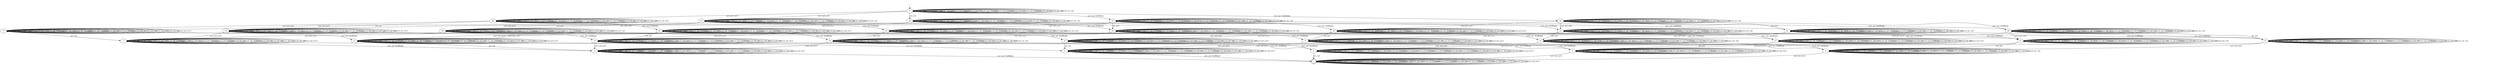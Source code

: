 digraph T2 {
0 [label="0"];
1 [label="1", shape=doublecircle];
2 [label="2"];
3 [label="3"];
4 [label="4"];
5 [label="5"];
6 [label="6"];
7 [label="7"];
8 [label="8"];
9 [label="9"];
10 [label="10"];
11 [label="11"];
12 [label="12"];
13 [label="13"];
14 [label="14"];
15 [label="15"];
16 [label="16"];
17 [label="17"];
18 [label="18"];
19 [label="19"];
20 [label="20"];
21 [label="21"];
22 [label="22"];
23 [label="23"];
24 [label="24"];
25 [label="25"];
26 [label="26"];
27 [label="27"];
28 [label="28"];
29 [label="29"];
30 [label="30"];
31 [label="31"];
0 -> 0  [label="usr2_ai1_re1"];
0 -> 0  [label="usr2_ai1_re3"];
0 -> 0  [label="ai1_ce1"];
0 -> 29  [label="usr1_ai1_VoidReply"];
0 -> 31  [label="usr1_ai2_VoidReply"];
0 -> 0  [label="usr1_ai3_re22"];
0 -> 0  [label="usr2_ai4_VoidReply"];
0 -> 30  [label="ai1_ce3"];
0 -> 0  [label="usr1_ai3_re11"];
0 -> 0  [label="usr2_ai1_VoidReply"];
0 -> 0  [label="usr2_ai3_VoidReply"];
0 -> 0  [label="usr2_ai1_re2"];
0 -> 0  [label="usr2_ai2_VoidReply"];
0 -> 0  [label="usr2_ai3_re1"];
0 -> 0  [label="usr2_ai1_re6"];
0 -> 27  [label="usr1_ai3_re31"];
0 -> 0  [label="usr2_ai1_re4"];
0 -> 26  [label="usr2_ai3_re13"];
1 -> 1  [label="usr2_ai1_re1"];
1 -> 1  [label="usr2_ai1_re3"];
1 -> 1  [label="ai1_ce1"];
1 -> 1  [label="usr1_ai1_VoidReply"];
1 -> 1  [label="usr1_ai2_VoidReply"];
1 -> 1  [label="usr1_ai3_re22"];
1 -> 1  [label="usr2_ai4_VoidReply"];
1 -> 1  [label="ai1_ce3"];
1 -> 1  [label="usr1_ai3_re11"];
1 -> 1  [label="usr2_ai1_VoidReply"];
1 -> 1  [label="usr2_ai3_VoidReply"];
1 -> 1  [label="usr2_ai1_re2"];
1 -> 1  [label="usr2_ai2_VoidReply"];
1 -> 1  [label="usr2_ai3_re1"];
1 -> 1  [label="usr2_ai1_re6"];
1 -> 1  [label="usr1_ai3_re31"];
1 -> 1  [label="usr2_ai1_re4"];
1 -> 1  [label="usr2_ai3_re13"];
2 -> 2  [label="usr2_ai1_re1"];
2 -> 2  [label="usr2_ai1_re3"];
2 -> 2  [label="ai1_ce1"];
2 -> 1  [label="usr1_ai1_VoidReply"];
2 -> 2  [label="usr1_ai2_VoidReply"];
2 -> 2  [label="usr1_ai3_re22"];
2 -> 2  [label="usr2_ai4_VoidReply"];
2 -> 2  [label="ai1_ce3"];
2 -> 2  [label="usr1_ai3_re11"];
2 -> 2  [label="usr2_ai1_VoidReply"];
2 -> 2  [label="usr2_ai3_VoidReply"];
2 -> 2  [label="usr2_ai1_re2"];
2 -> 2  [label="usr2_ai2_VoidReply"];
2 -> 2  [label="usr2_ai3_re1"];
2 -> 2  [label="usr2_ai1_re6"];
2 -> 2  [label="usr1_ai3_re31"];
2 -> 2  [label="usr2_ai1_re4"];
2 -> 2  [label="usr2_ai3_re13"];
3 -> 3  [label="usr2_ai1_re1"];
3 -> 3  [label="usr2_ai1_re3"];
3 -> 3  [label="ai1_ce1"];
3 -> 3  [label="usr1_ai1_VoidReply"];
3 -> 1  [label="usr1_ai2_VoidReply"];
3 -> 3  [label="usr1_ai3_re22"];
3 -> 3  [label="usr2_ai4_VoidReply"];
3 -> 3  [label="ai1_ce3"];
3 -> 3  [label="usr1_ai3_re11"];
3 -> 3  [label="usr2_ai1_VoidReply"];
3 -> 3  [label="usr2_ai3_VoidReply"];
3 -> 3  [label="usr2_ai1_re2"];
3 -> 3  [label="usr2_ai2_VoidReply"];
3 -> 3  [label="usr2_ai3_re1"];
3 -> 3  [label="usr2_ai1_re6"];
3 -> 3  [label="usr1_ai3_re31"];
3 -> 3  [label="usr2_ai1_re4"];
3 -> 3  [label="usr2_ai3_re13"];
4 -> 4  [label="usr2_ai1_re1"];
4 -> 4  [label="usr2_ai1_re3"];
4 -> 4  [label="ai1_ce1"];
4 -> 4  [label="usr1_ai1_VoidReply"];
4 -> 4  [label="usr1_ai2_VoidReply"];
4 -> 4  [label="usr1_ai3_re22"];
4 -> 4  [label="usr2_ai4_VoidReply"];
4 -> 1  [label="ai1_ce3"];
4 -> 4  [label="usr1_ai3_re11"];
4 -> 4  [label="usr2_ai1_VoidReply"];
4 -> 4  [label="usr2_ai3_VoidReply"];
4 -> 4  [label="usr2_ai1_re2"];
4 -> 4  [label="usr2_ai2_VoidReply"];
4 -> 4  [label="usr2_ai3_re1"];
4 -> 4  [label="usr2_ai1_re6"];
4 -> 4  [label="usr1_ai3_re31"];
4 -> 4  [label="usr2_ai1_re4"];
4 -> 4  [label="usr2_ai3_re13"];
5 -> 5  [label="usr2_ai1_re1"];
5 -> 5  [label="usr2_ai1_re3"];
5 -> 5  [label="ai1_ce1"];
5 -> 5  [label="usr1_ai1_VoidReply"];
5 -> 5  [label="usr1_ai2_VoidReply"];
5 -> 5  [label="usr1_ai3_re22"];
5 -> 5  [label="usr2_ai4_VoidReply"];
5 -> 5  [label="ai1_ce3"];
5 -> 5  [label="usr1_ai3_re11"];
5 -> 5  [label="usr2_ai1_VoidReply"];
5 -> 5  [label="usr2_ai3_VoidReply"];
5 -> 5  [label="usr2_ai1_re2"];
5 -> 5  [label="usr2_ai2_VoidReply"];
5 -> 5  [label="usr2_ai3_re1"];
5 -> 5  [label="usr2_ai1_re6"];
5 -> 1  [label="usr1_ai3_re31"];
5 -> 5  [label="usr2_ai1_re4"];
5 -> 5  [label="usr2_ai3_re13"];
6 -> 6  [label="usr2_ai1_re1"];
6 -> 6  [label="usr2_ai1_re3"];
6 -> 6  [label="ai1_ce1"];
6 -> 6  [label="usr1_ai1_VoidReply"];
6 -> 6  [label="usr1_ai2_VoidReply"];
6 -> 6  [label="usr1_ai3_re22"];
6 -> 6  [label="usr2_ai4_VoidReply"];
6 -> 6  [label="ai1_ce3"];
6 -> 6  [label="usr1_ai3_re11"];
6 -> 6  [label="usr2_ai1_VoidReply"];
6 -> 6  [label="usr2_ai3_VoidReply"];
6 -> 6  [label="usr2_ai1_re2"];
6 -> 6  [label="usr2_ai2_VoidReply"];
6 -> 6  [label="usr2_ai3_re1"];
6 -> 6  [label="usr2_ai1_re6"];
6 -> 6  [label="usr1_ai3_re31"];
6 -> 6  [label="usr2_ai1_re4"];
6 -> 1  [label="usr2_ai3_re13"];
7 -> 7  [label="usr2_ai1_re1"];
7 -> 7  [label="usr2_ai1_re3"];
7 -> 7  [label="ai1_ce1"];
7 -> 3  [label="usr1_ai1_VoidReply"];
7 -> 2  [label="usr1_ai2_VoidReply"];
7 -> 7  [label="usr1_ai3_re22"];
7 -> 7  [label="usr2_ai4_VoidReply"];
7 -> 7  [label="ai1_ce3"];
7 -> 7  [label="usr1_ai3_re11"];
7 -> 7  [label="usr2_ai1_VoidReply"];
7 -> 7  [label="usr2_ai3_VoidReply"];
7 -> 7  [label="usr2_ai1_re2"];
7 -> 7  [label="usr2_ai2_VoidReply"];
7 -> 7  [label="usr2_ai3_re1"];
7 -> 7  [label="usr2_ai1_re6"];
7 -> 7  [label="usr1_ai3_re31"];
7 -> 7  [label="usr2_ai1_re4"];
7 -> 7  [label="usr2_ai3_re13"];
8 -> 8  [label="usr2_ai1_re1"];
8 -> 8  [label="usr2_ai1_re3"];
8 -> 8  [label="ai1_ce1"];
8 -> 8  [label="usr1_ai1_VoidReply"];
8 -> 4  [label="usr1_ai2_VoidReply"];
8 -> 8  [label="usr1_ai3_re22"];
8 -> 8  [label="usr2_ai4_VoidReply"];
8 -> 3  [label="ai1_ce3"];
8 -> 8  [label="usr1_ai3_re11"];
8 -> 8  [label="usr2_ai1_VoidReply"];
8 -> 8  [label="usr2_ai3_VoidReply"];
8 -> 8  [label="usr2_ai1_re2"];
8 -> 8  [label="usr2_ai2_VoidReply"];
8 -> 8  [label="usr2_ai3_re1"];
8 -> 8  [label="usr2_ai1_re6"];
8 -> 8  [label="usr1_ai3_re31"];
8 -> 8  [label="usr2_ai1_re4"];
8 -> 8  [label="usr2_ai3_re13"];
9 -> 9  [label="usr2_ai1_re1"];
9 -> 9  [label="usr2_ai1_re3"];
9 -> 9  [label="ai1_ce1"];
9 -> 9  [label="usr1_ai1_VoidReply"];
9 -> 5  [label="usr1_ai2_VoidReply"];
9 -> 9  [label="usr1_ai3_re22"];
9 -> 9  [label="usr2_ai4_VoidReply"];
9 -> 9  [label="ai1_ce3"];
9 -> 9  [label="usr1_ai3_re11"];
9 -> 9  [label="usr2_ai1_VoidReply"];
9 -> 9  [label="usr2_ai3_VoidReply"];
9 -> 9  [label="usr2_ai1_re2"];
9 -> 9  [label="usr2_ai2_VoidReply"];
9 -> 9  [label="usr2_ai3_re1"];
9 -> 9  [label="usr2_ai1_re6"];
9 -> 3  [label="usr1_ai3_re31"];
9 -> 9  [label="usr2_ai1_re4"];
9 -> 9  [label="usr2_ai3_re13"];
10 -> 10  [label="usr2_ai1_re1"];
10 -> 10  [label="usr2_ai1_re3"];
10 -> 10  [label="ai1_ce1"];
10 -> 10  [label="usr1_ai1_VoidReply"];
10 -> 6  [label="usr1_ai2_VoidReply"];
10 -> 10  [label="usr1_ai3_re22"];
10 -> 10  [label="usr2_ai4_VoidReply"];
10 -> 10  [label="ai1_ce3"];
10 -> 10  [label="usr1_ai3_re11"];
10 -> 10  [label="usr2_ai1_VoidReply"];
10 -> 10  [label="usr2_ai3_VoidReply"];
10 -> 10  [label="usr2_ai1_re2"];
10 -> 10  [label="usr2_ai2_VoidReply"];
10 -> 10  [label="usr2_ai3_re1"];
10 -> 10  [label="usr2_ai1_re6"];
10 -> 10  [label="usr1_ai3_re31"];
10 -> 10  [label="usr2_ai1_re4"];
10 -> 3  [label="usr2_ai3_re13"];
11 -> 11  [label="usr2_ai1_re1"];
11 -> 11  [label="usr2_ai1_re3"];
11 -> 11  [label="ai1_ce1"];
11 -> 4  [label="usr1_ai1_VoidReply"];
11 -> 11  [label="usr1_ai2_VoidReply"];
11 -> 11  [label="usr1_ai3_re22"];
11 -> 11  [label="usr2_ai4_VoidReply"];
11 -> 2  [label="ai1_ce3"];
11 -> 11  [label="usr1_ai3_re11"];
11 -> 11  [label="usr2_ai1_VoidReply"];
11 -> 11  [label="usr2_ai3_VoidReply"];
11 -> 11  [label="usr2_ai1_re2"];
11 -> 11  [label="usr2_ai2_VoidReply"];
11 -> 11  [label="usr2_ai3_re1"];
11 -> 11  [label="usr2_ai1_re6"];
11 -> 11  [label="usr1_ai3_re31"];
11 -> 11  [label="usr2_ai1_re4"];
11 -> 11  [label="usr2_ai3_re13"];
12 -> 12  [label="usr2_ai1_re1"];
12 -> 12  [label="usr2_ai1_re3"];
12 -> 12  [label="ai1_ce1"];
12 -> 12  [label="usr1_ai1_VoidReply"];
12 -> 12  [label="usr1_ai2_VoidReply"];
12 -> 12  [label="usr1_ai3_re22"];
12 -> 12  [label="usr2_ai4_VoidReply"];
12 -> 5  [label="ai1_ce3"];
12 -> 12  [label="usr1_ai3_re11"];
12 -> 12  [label="usr2_ai1_VoidReply"];
12 -> 12  [label="usr2_ai3_VoidReply"];
12 -> 12  [label="usr2_ai1_re2"];
12 -> 12  [label="usr2_ai2_VoidReply"];
12 -> 12  [label="usr2_ai3_re1"];
12 -> 12  [label="usr2_ai1_re6"];
12 -> 4  [label="usr1_ai3_re31"];
12 -> 12  [label="usr2_ai1_re4"];
12 -> 12  [label="usr2_ai3_re13"];
13 -> 13  [label="usr2_ai1_re1"];
13 -> 13  [label="usr2_ai1_re3"];
13 -> 13  [label="ai1_ce1"];
13 -> 13  [label="usr1_ai1_VoidReply"];
13 -> 13  [label="usr1_ai2_VoidReply"];
13 -> 13  [label="usr1_ai3_re22"];
13 -> 13  [label="usr2_ai4_VoidReply"];
13 -> 6  [label="ai1_ce3"];
13 -> 13  [label="usr1_ai3_re11"];
13 -> 13  [label="usr2_ai1_VoidReply"];
13 -> 13  [label="usr2_ai3_VoidReply"];
13 -> 13  [label="usr2_ai1_re2"];
13 -> 13  [label="usr2_ai2_VoidReply"];
13 -> 13  [label="usr2_ai3_re1"];
13 -> 13  [label="usr2_ai1_re6"];
13 -> 13  [label="usr1_ai3_re31"];
13 -> 13  [label="usr2_ai1_re4"];
13 -> 4  [label="usr2_ai3_re13"];
14 -> 14  [label="usr2_ai1_re1"];
14 -> 14  [label="usr2_ai1_re3"];
14 -> 14  [label="ai1_ce1"];
14 -> 5  [label="usr1_ai1_VoidReply"];
14 -> 14  [label="usr1_ai2_VoidReply"];
14 -> 14  [label="usr1_ai3_re22"];
14 -> 14  [label="usr2_ai4_VoidReply"];
14 -> 14  [label="ai1_ce3"];
14 -> 14  [label="usr1_ai3_re11"];
14 -> 14  [label="usr2_ai1_VoidReply"];
14 -> 14  [label="usr2_ai3_VoidReply"];
14 -> 14  [label="usr2_ai1_re2"];
14 -> 14  [label="usr2_ai2_VoidReply"];
14 -> 14  [label="usr2_ai3_re1"];
14 -> 14  [label="usr2_ai1_re6"];
14 -> 2  [label="usr1_ai3_re31"];
14 -> 14  [label="usr2_ai1_re4"];
14 -> 14  [label="usr2_ai3_re13"];
15 -> 15  [label="usr2_ai1_re1"];
15 -> 15  [label="usr2_ai1_re3"];
15 -> 15  [label="ai1_ce1"];
15 -> 15  [label="usr1_ai1_VoidReply"];
15 -> 15  [label="usr1_ai2_VoidReply"];
15 -> 15  [label="usr1_ai3_re22"];
15 -> 15  [label="usr2_ai4_VoidReply"];
15 -> 15  [label="ai1_ce3"];
15 -> 15  [label="usr1_ai3_re11"];
15 -> 15  [label="usr2_ai1_VoidReply"];
15 -> 15  [label="usr2_ai3_VoidReply"];
15 -> 15  [label="usr2_ai1_re2"];
15 -> 15  [label="usr2_ai2_VoidReply"];
15 -> 15  [label="usr2_ai3_re1"];
15 -> 15  [label="usr2_ai1_re6"];
15 -> 6  [label="usr1_ai3_re31"];
15 -> 15  [label="usr2_ai1_re4"];
15 -> 5  [label="usr2_ai3_re13"];
16 -> 16  [label="usr2_ai1_re1"];
16 -> 16  [label="usr2_ai1_re3"];
16 -> 16  [label="ai1_ce1"];
16 -> 6  [label="usr1_ai1_VoidReply"];
16 -> 16  [label="usr1_ai2_VoidReply"];
16 -> 16  [label="usr1_ai3_re22"];
16 -> 16  [label="usr2_ai4_VoidReply"];
16 -> 16  [label="ai1_ce3"];
16 -> 16  [label="usr1_ai3_re11"];
16 -> 16  [label="usr2_ai1_VoidReply"];
16 -> 16  [label="usr2_ai3_VoidReply"];
16 -> 16  [label="usr2_ai1_re2"];
16 -> 16  [label="usr2_ai2_VoidReply"];
16 -> 16  [label="usr2_ai3_re1"];
16 -> 16  [label="usr2_ai1_re6"];
16 -> 16  [label="usr1_ai3_re31"];
16 -> 16  [label="usr2_ai1_re4"];
16 -> 2  [label="usr2_ai3_re13"];
17 -> 17  [label="usr2_ai1_re1"];
17 -> 17  [label="usr2_ai1_re3"];
17 -> 17  [label="ai1_ce1"];
17 -> 8  [label="usr1_ai1_VoidReply"];
17 -> 11  [label="usr1_ai2_VoidReply"];
17 -> 17  [label="usr1_ai3_re22"];
17 -> 17  [label="usr2_ai4_VoidReply"];
17 -> 7  [label="ai1_ce3"];
17 -> 17  [label="usr1_ai3_re11"];
17 -> 17  [label="usr2_ai1_VoidReply"];
17 -> 17  [label="usr2_ai3_VoidReply"];
17 -> 17  [label="usr2_ai1_re2"];
17 -> 17  [label="usr2_ai2_VoidReply"];
17 -> 17  [label="usr2_ai3_re1"];
17 -> 17  [label="usr2_ai1_re6"];
17 -> 17  [label="usr1_ai3_re31"];
17 -> 17  [label="usr2_ai1_re4"];
17 -> 17  [label="usr2_ai3_re13"];
18 -> 18  [label="usr2_ai1_re1"];
18 -> 18  [label="usr2_ai1_re3"];
18 -> 18  [label="ai1_ce1"];
18 -> 9  [label="usr1_ai1_VoidReply"];
18 -> 14  [label="usr1_ai2_VoidReply"];
18 -> 18  [label="usr1_ai3_re22"];
18 -> 18  [label="usr2_ai4_VoidReply"];
18 -> 18  [label="ai1_ce3"];
18 -> 18  [label="usr1_ai3_re11"];
18 -> 18  [label="usr2_ai1_VoidReply"];
18 -> 18  [label="usr2_ai3_VoidReply"];
18 -> 18  [label="usr2_ai1_re2"];
18 -> 18  [label="usr2_ai2_VoidReply"];
18 -> 18  [label="usr2_ai3_re1"];
18 -> 18  [label="usr2_ai1_re6"];
18 -> 7  [label="usr1_ai3_re31"];
18 -> 18  [label="usr2_ai1_re4"];
18 -> 18  [label="usr2_ai3_re13"];
19 -> 19  [label="usr2_ai1_re1"];
19 -> 19  [label="usr2_ai1_re3"];
19 -> 19  [label="ai1_ce1"];
19 -> 10  [label="usr1_ai1_VoidReply"];
19 -> 16  [label="usr1_ai2_VoidReply"];
19 -> 19  [label="usr1_ai3_re22"];
19 -> 19  [label="usr2_ai4_VoidReply"];
19 -> 19  [label="ai1_ce3"];
19 -> 19  [label="usr1_ai3_re11"];
19 -> 19  [label="usr2_ai1_VoidReply"];
19 -> 19  [label="usr2_ai3_VoidReply"];
19 -> 19  [label="usr2_ai1_re2"];
19 -> 19  [label="usr2_ai2_VoidReply"];
19 -> 19  [label="usr2_ai3_re1"];
19 -> 19  [label="usr2_ai1_re6"];
19 -> 19  [label="usr1_ai3_re31"];
19 -> 19  [label="usr2_ai1_re4"];
19 -> 7  [label="usr2_ai3_re13"];
20 -> 20  [label="usr2_ai1_re1"];
20 -> 20  [label="usr2_ai1_re3"];
20 -> 20  [label="ai1_ce1"];
20 -> 20  [label="usr1_ai1_VoidReply"];
20 -> 12  [label="usr1_ai2_VoidReply"];
20 -> 20  [label="usr1_ai3_re22"];
20 -> 20  [label="usr2_ai4_VoidReply"];
20 -> 9  [label="ai1_ce3"];
20 -> 20  [label="usr1_ai3_re11"];
20 -> 20  [label="usr2_ai1_VoidReply"];
20 -> 20  [label="usr2_ai3_VoidReply"];
20 -> 20  [label="usr2_ai1_re2"];
20 -> 20  [label="usr2_ai2_VoidReply"];
20 -> 20  [label="usr2_ai3_re1"];
20 -> 20  [label="usr2_ai1_re6"];
20 -> 8  [label="usr1_ai3_re31"];
20 -> 20  [label="usr2_ai1_re4"];
20 -> 20  [label="usr2_ai3_re13"];
21 -> 21  [label="usr2_ai1_re1"];
21 -> 21  [label="usr2_ai1_re3"];
21 -> 21  [label="ai1_ce1"];
21 -> 21  [label="usr1_ai1_VoidReply"];
21 -> 13  [label="usr1_ai2_VoidReply"];
21 -> 21  [label="usr1_ai3_re22"];
21 -> 21  [label="usr2_ai4_VoidReply"];
21 -> 10  [label="ai1_ce3"];
21 -> 21  [label="usr1_ai3_re11"];
21 -> 21  [label="usr2_ai1_VoidReply"];
21 -> 21  [label="usr2_ai3_VoidReply"];
21 -> 21  [label="usr2_ai1_re2"];
21 -> 21  [label="usr2_ai2_VoidReply"];
21 -> 21  [label="usr2_ai3_re1"];
21 -> 21  [label="usr2_ai1_re6"];
21 -> 21  [label="usr1_ai3_re31"];
21 -> 21  [label="usr2_ai1_re4"];
21 -> 8  [label="usr2_ai3_re13"];
22 -> 22  [label="usr2_ai1_re1"];
22 -> 22  [label="usr2_ai1_re3"];
22 -> 22  [label="ai1_ce1"];
22 -> 22  [label="usr1_ai1_VoidReply"];
22 -> 15  [label="usr1_ai2_VoidReply"];
22 -> 22  [label="usr1_ai3_re22"];
22 -> 22  [label="usr2_ai4_VoidReply"];
22 -> 22  [label="ai1_ce3"];
22 -> 22  [label="usr1_ai3_re11"];
22 -> 22  [label="usr2_ai1_VoidReply"];
22 -> 22  [label="usr2_ai3_VoidReply"];
22 -> 22  [label="usr2_ai1_re2"];
22 -> 22  [label="usr2_ai2_VoidReply"];
22 -> 22  [label="usr2_ai3_re1"];
22 -> 22  [label="usr2_ai1_re6"];
22 -> 10  [label="usr1_ai3_re31"];
22 -> 22  [label="usr2_ai1_re4"];
22 -> 9  [label="usr2_ai3_re13"];
23 -> 23  [label="usr2_ai1_re1"];
23 -> 23  [label="usr2_ai1_re3"];
23 -> 23  [label="ai1_ce1"];
23 -> 12  [label="usr1_ai1_VoidReply"];
23 -> 23  [label="usr1_ai2_VoidReply"];
23 -> 23  [label="usr1_ai3_re22"];
23 -> 23  [label="usr2_ai4_VoidReply"];
23 -> 14  [label="ai1_ce3"];
23 -> 23  [label="usr1_ai3_re11"];
23 -> 23  [label="usr2_ai1_VoidReply"];
23 -> 23  [label="usr2_ai3_VoidReply"];
23 -> 23  [label="usr2_ai1_re2"];
23 -> 23  [label="usr2_ai2_VoidReply"];
23 -> 23  [label="usr2_ai3_re1"];
23 -> 23  [label="usr2_ai1_re6"];
23 -> 11  [label="usr1_ai3_re31"];
23 -> 23  [label="usr2_ai1_re4"];
23 -> 23  [label="usr2_ai3_re13"];
24 -> 24  [label="usr2_ai1_re1"];
24 -> 24  [label="usr2_ai1_re3"];
24 -> 24  [label="ai1_ce1"];
24 -> 13  [label="usr1_ai1_VoidReply"];
24 -> 24  [label="usr1_ai2_VoidReply"];
24 -> 24  [label="usr1_ai3_re22"];
24 -> 24  [label="usr2_ai4_VoidReply"];
24 -> 16  [label="ai1_ce3"];
24 -> 24  [label="usr1_ai3_re11"];
24 -> 24  [label="usr2_ai1_VoidReply"];
24 -> 24  [label="usr2_ai3_VoidReply"];
24 -> 24  [label="usr2_ai1_re2"];
24 -> 24  [label="usr2_ai2_VoidReply"];
24 -> 24  [label="usr2_ai3_re1"];
24 -> 24  [label="usr2_ai1_re6"];
24 -> 24  [label="usr1_ai3_re31"];
24 -> 24  [label="usr2_ai1_re4"];
24 -> 11  [label="usr2_ai3_re13"];
25 -> 25  [label="usr2_ai1_re1"];
25 -> 25  [label="usr2_ai1_re3"];
25 -> 25  [label="ai1_ce1"];
25 -> 15  [label="usr1_ai1_VoidReply"];
25 -> 25  [label="usr1_ai2_VoidReply"];
25 -> 25  [label="usr1_ai3_re22"];
25 -> 25  [label="usr2_ai4_VoidReply"];
25 -> 25  [label="ai1_ce3"];
25 -> 25  [label="usr1_ai3_re11"];
25 -> 25  [label="usr2_ai1_VoidReply"];
25 -> 25  [label="usr2_ai3_VoidReply"];
25 -> 25  [label="usr2_ai1_re2"];
25 -> 25  [label="usr2_ai2_VoidReply"];
25 -> 25  [label="usr2_ai3_re1"];
25 -> 25  [label="usr2_ai1_re6"];
25 -> 16  [label="usr1_ai3_re31"];
25 -> 25  [label="usr2_ai1_re4"];
25 -> 14  [label="usr2_ai3_re13"];
26 -> 26  [label="usr2_ai1_re1"];
26 -> 26  [label="usr2_ai1_re3"];
26 -> 26  [label="ai1_ce1"];
26 -> 20  [label="usr1_ai1_VoidReply"];
26 -> 23  [label="usr1_ai2_VoidReply"];
26 -> 26  [label="usr1_ai3_re22"];
26 -> 26  [label="usr2_ai4_VoidReply"];
26 -> 18  [label="ai1_ce3"];
26 -> 26  [label="usr1_ai3_re11"];
26 -> 26  [label="usr2_ai1_VoidReply"];
26 -> 26  [label="usr2_ai3_VoidReply"];
26 -> 26  [label="usr2_ai1_re2"];
26 -> 26  [label="usr2_ai2_VoidReply"];
26 -> 26  [label="usr2_ai3_re1"];
26 -> 26  [label="usr2_ai1_re6"];
26 -> 17  [label="usr1_ai3_re31"];
26 -> 26  [label="usr2_ai1_re4"];
26 -> 26  [label="usr2_ai3_re13"];
27 -> 27  [label="usr2_ai1_re1"];
27 -> 27  [label="usr2_ai1_re3"];
27 -> 27  [label="ai1_ce1"];
27 -> 21  [label="usr1_ai1_VoidReply"];
27 -> 24  [label="usr1_ai2_VoidReply"];
27 -> 27  [label="usr1_ai3_re22"];
27 -> 27  [label="usr2_ai4_VoidReply"];
27 -> 19  [label="ai1_ce3"];
27 -> 27  [label="usr1_ai3_re11"];
27 -> 27  [label="usr2_ai1_VoidReply"];
27 -> 27  [label="usr2_ai3_VoidReply"];
27 -> 27  [label="usr2_ai1_re2"];
27 -> 27  [label="usr2_ai2_VoidReply"];
27 -> 27  [label="usr2_ai3_re1"];
27 -> 27  [label="usr2_ai1_re6"];
27 -> 27  [label="usr1_ai3_re31"];
27 -> 27  [label="usr2_ai1_re4"];
27 -> 17  [label="usr2_ai3_re13"];
28 -> 28  [label="usr2_ai1_re1"];
28 -> 28  [label="usr2_ai1_re3"];
28 -> 28  [label="ai1_ce1"];
28 -> 28  [label="usr1_ai1_VoidReply"];
28 -> 28  [label="usr1_ai2_VoidReply"];
28 -> 28  [label="usr1_ai3_re22"];
28 -> 28  [label="usr2_ai4_VoidReply"];
28 -> 15  [label="ai1_ce3"];
28 -> 28  [label="usr1_ai3_re11"];
28 -> 28  [label="usr2_ai1_VoidReply"];
28 -> 28  [label="usr2_ai3_VoidReply"];
28 -> 28  [label="usr2_ai1_re2"];
28 -> 28  [label="usr2_ai2_VoidReply"];
28 -> 28  [label="usr2_ai3_re1"];
28 -> 28  [label="usr2_ai1_re6"];
28 -> 13  [label="usr1_ai3_re31"];
28 -> 28  [label="usr2_ai1_re4"];
28 -> 12  [label="usr2_ai3_re13"];
29 -> 29  [label="usr2_ai1_re1"];
29 -> 29  [label="usr2_ai1_re3"];
29 -> 29  [label="ai1_ce1"];
29 -> 29  [label="usr1_ai1_VoidReply"];
29 -> 28  [label="usr1_ai2_VoidReply"];
29 -> 29  [label="usr1_ai3_re22"];
29 -> 29  [label="usr2_ai4_VoidReply"];
29 -> 22  [label="ai1_ce3"];
29 -> 29  [label="usr1_ai3_re11"];
29 -> 29  [label="usr2_ai1_VoidReply"];
29 -> 29  [label="usr2_ai3_VoidReply"];
29 -> 29  [label="usr2_ai1_re2"];
29 -> 29  [label="usr2_ai2_VoidReply"];
29 -> 29  [label="usr2_ai3_re1"];
29 -> 29  [label="usr2_ai1_re6"];
29 -> 21  [label="usr1_ai3_re31"];
29 -> 29  [label="usr2_ai1_re4"];
29 -> 20  [label="usr2_ai3_re13"];
30 -> 30  [label="usr2_ai1_re1"];
30 -> 30  [label="usr2_ai1_re3"];
30 -> 30  [label="ai1_ce1"];
30 -> 22  [label="usr1_ai1_VoidReply"];
30 -> 25  [label="usr1_ai2_VoidReply"];
30 -> 30  [label="usr1_ai3_re22"];
30 -> 30  [label="usr2_ai4_VoidReply"];
30 -> 30  [label="ai1_ce3"];
30 -> 30  [label="usr1_ai3_re11"];
30 -> 30  [label="usr2_ai1_VoidReply"];
30 -> 30  [label="usr2_ai3_VoidReply"];
30 -> 30  [label="usr2_ai1_re2"];
30 -> 30  [label="usr2_ai2_VoidReply"];
30 -> 30  [label="usr2_ai3_re1"];
30 -> 30  [label="usr2_ai1_re6"];
30 -> 19  [label="usr1_ai3_re31"];
30 -> 30  [label="usr2_ai1_re4"];
30 -> 18  [label="usr2_ai3_re13"];
31 -> 31  [label="usr2_ai1_re1"];
31 -> 31  [label="usr2_ai1_re3"];
31 -> 31  [label="ai1_ce1"];
31 -> 28  [label="usr1_ai1_VoidReply"];
31 -> 31  [label="usr1_ai2_VoidReply"];
31 -> 31  [label="usr1_ai3_re22"];
31 -> 31  [label="usr2_ai4_VoidReply"];
31 -> 25  [label="ai1_ce3"];
31 -> 31  [label="usr1_ai3_re11"];
31 -> 31  [label="usr2_ai1_VoidReply"];
31 -> 31  [label="usr2_ai3_VoidReply"];
31 -> 31  [label="usr2_ai1_re2"];
31 -> 31  [label="usr2_ai2_VoidReply"];
31 -> 31  [label="usr2_ai3_re1"];
31 -> 31  [label="usr2_ai1_re6"];
31 -> 24  [label="usr1_ai3_re31"];
31 -> 31  [label="usr2_ai1_re4"];
31 -> 23  [label="usr2_ai3_re13"];
__start0 [label="", shape=none];
__start0 -> 0  [label=""];
}
